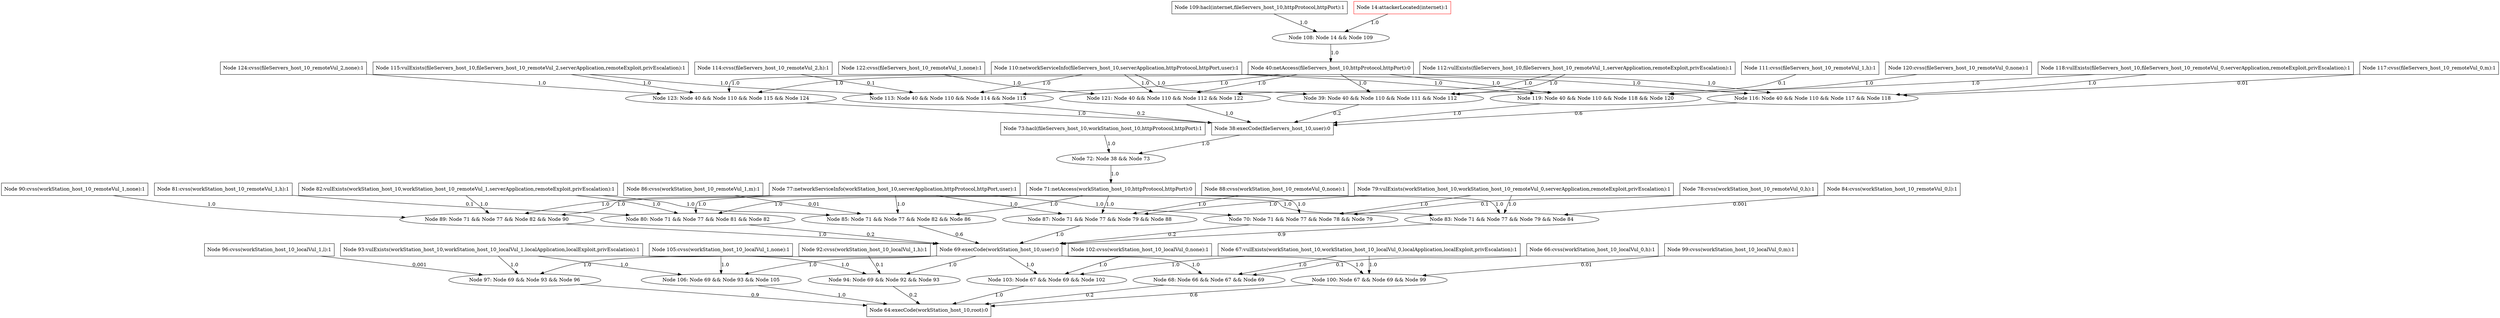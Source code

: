 strict digraph G {
  1 [ label="Node 124:cvss(fileServers_host_10_remoteVul_2,none):1" shape="box" nodeType="AND" probArray="1.0" ];
  2 [ label="Node 123: Node 40 && Node 110 && Node 115 && Node 124" shape="ellipse" nodeType="AND" probArray="1.0 1.0 1.0 1.0" ];
  3 [ label="Node 122:cvss(fileServers_host_10_remoteVul_1,none):1" shape="box" nodeType="AND" probArray="1.0" ];
  4 [ label="Node 121: Node 40 && Node 110 && Node 112 && Node 122" shape="ellipse" nodeType="AND" probArray="1.0 1.0 1.0 1.0" ];
  5 [ label="Node 120:cvss(fileServers_host_10_remoteVul_0,none):1" shape="box" nodeType="AND" probArray="1.0" ];
  6 [ label="Node 119: Node 40 && Node 110 && Node 118 && Node 120" shape="ellipse" nodeType="AND" probArray="1.0 1.0 1.0 1.0" ];
  7 [ label="Node 118:vulExists(fileServers_host_10,fileServers_host_10_remoteVul_0,serverApplication,remoteExploit,privEscalation):1" shape="box" nodeType="AND" probArray="1.0" ];
  8 [ label="Node 117:cvss(fileServers_host_10_remoteVul_0,m):1" shape="box" nodeType="AND" probArray="1.0" ];
  9 [ label="Node 116: Node 40 && Node 110 && Node 117 && Node 118" shape="ellipse" nodeType="AND" probArray="1.0 1.0 0.01 1.0" ];
  10 [ label="Node 115:vulExists(fileServers_host_10,fileServers_host_10_remoteVul_2,serverApplication,remoteExploit,privEscalation):1" shape="box" nodeType="AND" probArray="1.0" ];
  11 [ label="Node 114:cvss(fileServers_host_10_remoteVul_2,h):1" shape="box" nodeType="AND" probArray="1.0" ];
  12 [ label="Node 113: Node 40 && Node 110 && Node 114 && Node 115" shape="ellipse" nodeType="AND" probArray="1.0 1.0 0.1 1.0" ];
  13 [ label="Node 112:vulExists(fileServers_host_10,fileServers_host_10_remoteVul_1,serverApplication,remoteExploit,privEscalation):1" shape="box" nodeType="AND" probArray="1.0" ];
  14 [ label="Node 111:cvss(fileServers_host_10_remoteVul_1,h):1" shape="box" nodeType="AND" probArray="1.0" ];
  15 [ label="Node 110:networkServiceInfo(fileServers_host_10,serverApplication,httpProtocol,httpPort,user):1" shape="box" nodeType="AND" probArray="1.0" ];
  16 [ label="Node 109:hacl(internet,fileServers_host_10,httpProtocol,httpPort):1" shape="box" nodeType="AND" probArray="1.0" ];
  17 [ label="Node 108: Node 14 && Node 109" shape="ellipse" nodeType="AND" probArray="1.0 1.0" ];
  18 [ label="Node 106: Node 69 && Node 93 && Node 105" shape="ellipse" nodeType="AND" probArray="1.0 1.0 1.0" ];
  19 [ label="Node 105:cvss(workStation_host_10_localVul_1,none):1" shape="box" nodeType="AND" probArray="1.0" ];
  20 [ label="Node 103: Node 67 && Node 69 && Node 102" shape="ellipse" nodeType="AND" probArray="1.0 1.0 1.0" ];
  21 [ label="Node 102:cvss(workStation_host_10_localVul_0,none):1" shape="box" nodeType="AND" probArray="1.0" ];
  22 [ label="Node 100: Node 67 && Node 69 && Node 99" shape="ellipse" nodeType="AND" probArray="0.01 1.0 1.0" ];
  23 [ label="Node 99:cvss(workStation_host_10_localVul_0,m):1" shape="box" nodeType="AND" probArray="1.0" ];
  24 [ label="Node 97: Node 69 && Node 93 && Node 96" shape="ellipse" nodeType="AND" probArray="0.001 1.0 1.0" ];
  25 [ label="Node 96:cvss(workStation_host_10_localVul_1,l):1" shape="box" nodeType="AND" probArray="1.0" ];
  26 [ label="Node 94: Node 69 && Node 92 && Node 93" shape="ellipse" nodeType="AND" probArray="0.1 1.0 1.0" ];
  27 [ label="Node 93:vulExists(workStation_host_10,workStation_host_10_localVul_1,localApplication,localExploit,privEscalation):1" shape="box" nodeType="AND" probArray="1.0" ];
  28 [ label="Node 92:cvss(workStation_host_10_localVul_1,h):1" shape="box" nodeType="AND" probArray="1.0" ];
  29 [ label="Node 90:cvss(workStation_host_10_remoteVul_1,none):1" shape="box" nodeType="AND" probArray="1.0" ];
  30 [ label="Node 89: Node 71 && Node 77 && Node 82 && Node 90" shape="ellipse" nodeType="AND" probArray="1.0 1.0 1.0 1.0" ];
  31 [ label="Node 88:cvss(workStation_host_10_remoteVul_0,none):1" shape="box" nodeType="AND" probArray="1.0" ];
  32 [ label="Node 87: Node 71 && Node 77 && Node 79 && Node 88" shape="ellipse" nodeType="AND" probArray="1.0 1.0 1.0 1.0" ];
  33 [ label="Node 86:cvss(workStation_host_10_remoteVul_1,m):1" shape="box" nodeType="AND" probArray="1.0" ];
  34 [ label="Node 85: Node 71 && Node 77 && Node 82 && Node 86" shape="ellipse" nodeType="AND" probArray="1.0 1.0 0.01 1.0" ];
  35 [ label="Node 84:cvss(workStation_host_10_remoteVul_0,l):1" shape="box" nodeType="AND" probArray="1.0" ];
  36 [ label="Node 83: Node 71 && Node 77 && Node 79 && Node 84" shape="ellipse" nodeType="AND" probArray="1.0 1.0 0.001 1.0" ];
  37 [ label="Node 82:vulExists(workStation_host_10,workStation_host_10_remoteVul_1,serverApplication,remoteExploit,privEscalation):1" shape="box" nodeType="AND" probArray="1.0" ];
  38 [ label="Node 81:cvss(workStation_host_10_remoteVul_1,h):1" shape="box" nodeType="AND" probArray="1.0" ];
  39 [ label="Node 80: Node 71 && Node 77 && Node 81 && Node 82" shape="ellipse" nodeType="AND" probArray="1.0 1.0 0.1 1.0" ];
  40 [ label="Node 79:vulExists(workStation_host_10,workStation_host_10_remoteVul_0,serverApplication,remoteExploit,privEscalation):1" shape="box" nodeType="AND" probArray="1.0" ];
  41 [ label="Node 78:cvss(workStation_host_10_remoteVul_0,h):1" shape="box" nodeType="AND" probArray="1.0" ];
  42 [ label="Node 77:networkServiceInfo(workStation_host_10,serverApplication,httpProtocol,httpPort,user):1" shape="box" nodeType="AND" probArray="1.0" ];
  43 [ label="Node 73:hacl(fileServers_host_10,workStation_host_10,httpProtocol,httpPort):1" shape="box" nodeType="AND" probArray="1.0" ];
  44 [ label="Node 72: Node 38 && Node 73" shape="ellipse" nodeType="AND" probArray="1.0 1.0" ];
  45 [ label="Node 71:netAccess(workStation_host_10,httpProtocol,httpPort):0" shape="box" nodeType="OR" probArray="1.0" ];
  46 [ label="Node 70: Node 71 && Node 77 && Node 78 && Node 79" shape="ellipse" nodeType="AND" probArray="1.0 1.0 0.1 1.0" ];
  47 [ label="Node 69:execCode(workStation_host_10,user):0" shape="box" nodeType="OR" probArray="0.2 0.2 0.9 0.6 1.0 1.0" ];
  48 [ label="Node 68: Node 66 && Node 67 && Node 69" shape="ellipse" nodeType="AND" probArray="0.1 1.0 1.0" ];
  49 [ label="Node 67:vulExists(workStation_host_10,workStation_host_10_localVul_0,localApplication,localExploit,privEscalation):1" shape="box" nodeType="AND" probArray="1.0" ];
  50 [ label="Node 66:cvss(workStation_host_10_localVul_0,h):1" shape="box" nodeType="AND" probArray="1.0" ];
  51 [ label="Node 64:execCode(workStation_host_10,root):0" shape="box" nodeType="OR" probArray="0.2 0.2 0.9 0.6 1.0 1.0" ];
  52 [ label="Node 40:netAccess(fileServers_host_10,httpProtocol,httpPort):0" shape="box" nodeType="OR" probArray="1.0" ];
  53 [ label="Node 39: Node 40 && Node 110 && Node 111 && Node 112" shape="ellipse" nodeType="AND" probArray="1.0 1.0 0.1 1.0" ];
  54 [ label="Node 38:execCode(fileServers_host_10,user):0" shape="box" nodeType="OR" probArray="0.2 0.2 0.6 1.0 1.0 1.0" ];
  55 [ label="Node 14:attackerLocated(internet):1" shape="box" nodeType="AND" probArray="1.0" color="red" ];
  55 -> 17 [ label="1.0" color="black" ];
  54 -> 44 [ label="1.0" color="black" ];
  53 -> 54 [ label="0.2" color="black" ];
  52 -> 53 [ label="1.0" color="black" ];
  52 -> 12 [ label="1.0" color="black" ];
  52 -> 9 [ label="1.0" color="black" ];
  52 -> 6 [ label="1.0" color="black" ];
  52 -> 4 [ label="1.0" color="black" ];
  52 -> 2 [ label="1.0" color="black" ];
  50 -> 48 [ label="0.1" color="black" ];
  49 -> 48 [ label="1.0" color="black" ];
  49 -> 22 [ label="1.0" color="black" ];
  49 -> 20 [ label="1.0" color="black" ];
  48 -> 51 [ label="0.2" color="black" ];
  47 -> 48 [ label="1.0" color="black" ];
  47 -> 26 [ label="1.0" color="black" ];
  47 -> 24 [ label="1.0" color="black" ];
  47 -> 22 [ label="1.0" color="black" ];
  47 -> 20 [ label="1.0" color="black" ];
  47 -> 18 [ label="1.0" color="black" ];
  46 -> 47 [ label="0.2" color="black" ];
  45 -> 46 [ label="1.0" color="black" ];
  45 -> 39 [ label="1.0" color="black" ];
  45 -> 36 [ label="1.0" color="black" ];
  45 -> 34 [ label="1.0" color="black" ];
  45 -> 32 [ label="1.0" color="black" ];
  45 -> 30 [ label="1.0" color="black" ];
  44 -> 45 [ label="1.0" color="black" ];
  43 -> 44 [ label="1.0" color="black" ];
  42 -> 46 [ label="1.0" color="black" ];
  42 -> 39 [ label="1.0" color="black" ];
  42 -> 36 [ label="1.0" color="black" ];
  42 -> 34 [ label="1.0" color="black" ];
  42 -> 32 [ label="1.0" color="black" ];
  42 -> 30 [ label="1.0" color="black" ];
  41 -> 46 [ label="0.1" color="black" ];
  40 -> 46 [ label="1.0" color="black" ];
  40 -> 36 [ label="1.0" color="black" ];
  40 -> 32 [ label="1.0" color="black" ];
  39 -> 47 [ label="0.2" color="black" ];
  38 -> 39 [ label="0.1" color="black" ];
  37 -> 39 [ label="1.0" color="black" ];
  37 -> 34 [ label="1.0" color="black" ];
  37 -> 30 [ label="1.0" color="black" ];
  36 -> 47 [ label="0.9" color="black" ];
  35 -> 36 [ label="0.001" color="black" ];
  34 -> 47 [ label="0.6" color="black" ];
  33 -> 34 [ label="0.01" color="black" ];
  32 -> 47 [ label="1.0" color="black" ];
  31 -> 32 [ label="1.0" color="black" ];
  30 -> 47 [ label="1.0" color="black" ];
  29 -> 30 [ label="1.0" color="black" ];
  28 -> 26 [ label="0.1" color="black" ];
  27 -> 26 [ label="1.0" color="black" ];
  27 -> 24 [ label="1.0" color="black" ];
  27 -> 18 [ label="1.0" color="black" ];
  26 -> 51 [ label="0.2" color="black" ];
  25 -> 24 [ label="0.001" color="black" ];
  24 -> 51 [ label="0.9" color="black" ];
  23 -> 22 [ label="0.01" color="black" ];
  22 -> 51 [ label="0.6" color="black" ];
  21 -> 20 [ label="1.0" color="black" ];
  20 -> 51 [ label="1.0" color="black" ];
  19 -> 18 [ label="1.0" color="black" ];
  18 -> 51 [ label="1.0" color="black" ];
  17 -> 52 [ label="1.0" color="black" ];
  16 -> 17 [ label="1.0" color="black" ];
  15 -> 53 [ label="1.0" color="black" ];
  15 -> 12 [ label="1.0" color="black" ];
  15 -> 9 [ label="1.0" color="black" ];
  15 -> 6 [ label="1.0" color="black" ];
  15 -> 4 [ label="1.0" color="black" ];
  15 -> 2 [ label="1.0" color="black" ];
  14 -> 53 [ label="0.1" color="black" ];
  13 -> 53 [ label="1.0" color="black" ];
  13 -> 4 [ label="1.0" color="black" ];
  12 -> 54 [ label="0.2" color="black" ];
  11 -> 12 [ label="0.1" color="black" ];
  10 -> 12 [ label="1.0" color="black" ];
  10 -> 2 [ label="1.0" color="black" ];
  9 -> 54 [ label="0.6" color="black" ];
  8 -> 9 [ label="0.01" color="black" ];
  7 -> 9 [ label="1.0" color="black" ];
  7 -> 6 [ label="1.0" color="black" ];
  6 -> 54 [ label="1.0" color="black" ];
  5 -> 6 [ label="1.0" color="black" ];
  4 -> 54 [ label="1.0" color="black" ];
  3 -> 4 [ label="1.0" color="black" ];
  2 -> 54 [ label="1.0" color="black" ];
  1 -> 2 [ label="1.0" color="black" ];
}
